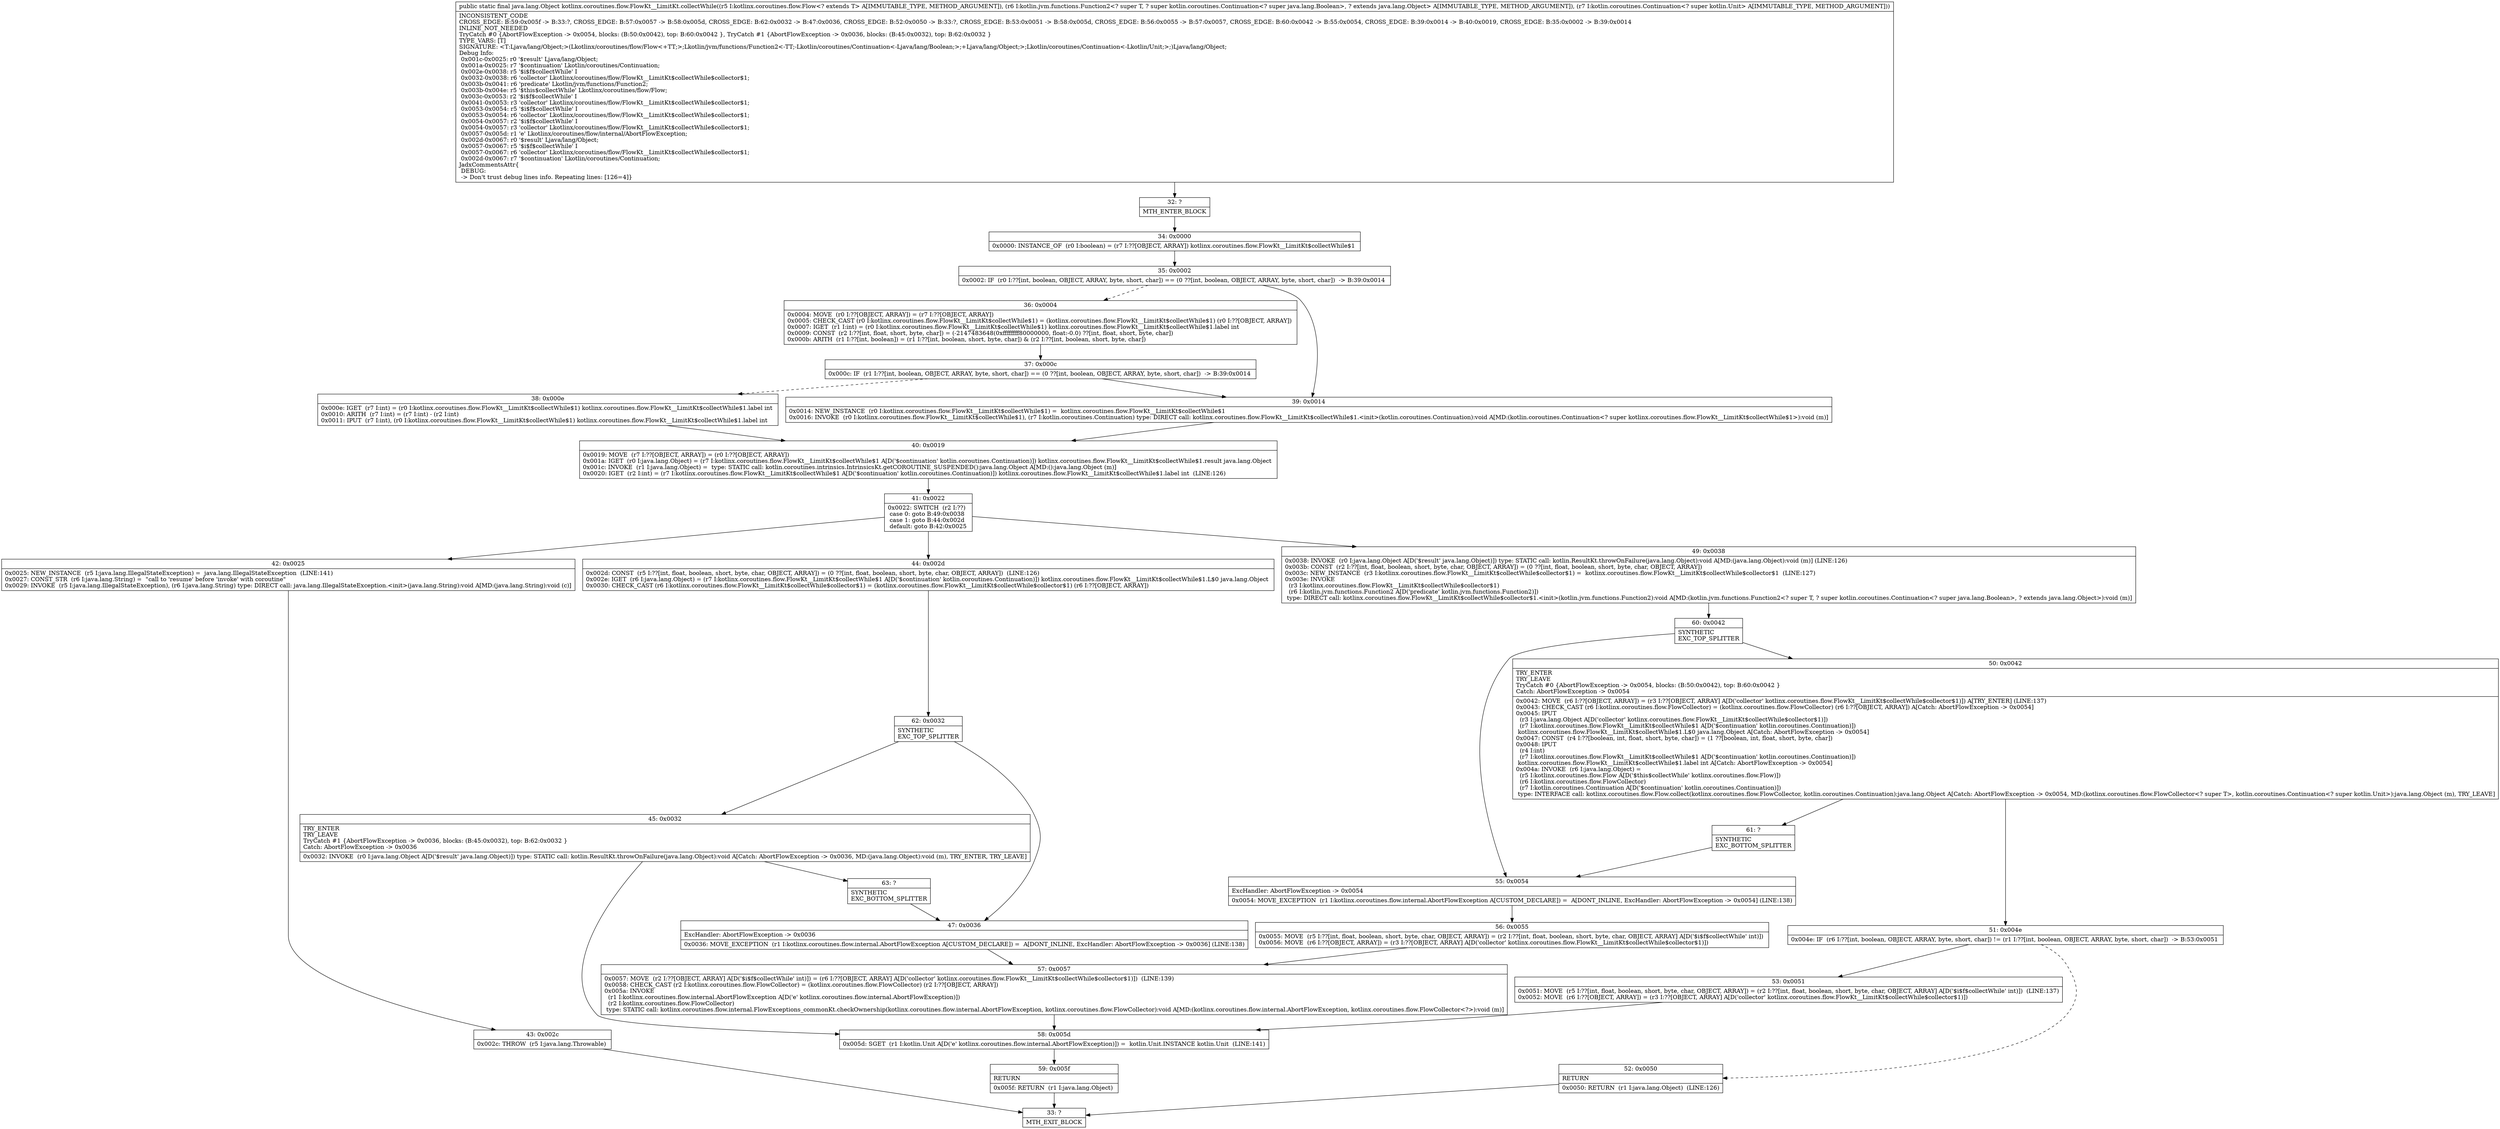 digraph "CFG forkotlinx.coroutines.flow.FlowKt__LimitKt.collectWhile(Lkotlinx\/coroutines\/flow\/Flow;Lkotlin\/jvm\/functions\/Function2;Lkotlin\/coroutines\/Continuation;)Ljava\/lang\/Object;" {
Node_32 [shape=record,label="{32\:\ ?|MTH_ENTER_BLOCK\l}"];
Node_34 [shape=record,label="{34\:\ 0x0000|0x0000: INSTANCE_OF  (r0 I:boolean) = (r7 I:??[OBJECT, ARRAY]) kotlinx.coroutines.flow.FlowKt__LimitKt$collectWhile$1 \l}"];
Node_35 [shape=record,label="{35\:\ 0x0002|0x0002: IF  (r0 I:??[int, boolean, OBJECT, ARRAY, byte, short, char]) == (0 ??[int, boolean, OBJECT, ARRAY, byte, short, char])  \-\> B:39:0x0014 \l}"];
Node_36 [shape=record,label="{36\:\ 0x0004|0x0004: MOVE  (r0 I:??[OBJECT, ARRAY]) = (r7 I:??[OBJECT, ARRAY]) \l0x0005: CHECK_CAST (r0 I:kotlinx.coroutines.flow.FlowKt__LimitKt$collectWhile$1) = (kotlinx.coroutines.flow.FlowKt__LimitKt$collectWhile$1) (r0 I:??[OBJECT, ARRAY]) \l0x0007: IGET  (r1 I:int) = (r0 I:kotlinx.coroutines.flow.FlowKt__LimitKt$collectWhile$1) kotlinx.coroutines.flow.FlowKt__LimitKt$collectWhile$1.label int \l0x0009: CONST  (r2 I:??[int, float, short, byte, char]) = (\-2147483648(0xffffffff80000000, float:\-0.0) ??[int, float, short, byte, char]) \l0x000b: ARITH  (r1 I:??[int, boolean]) = (r1 I:??[int, boolean, short, byte, char]) & (r2 I:??[int, boolean, short, byte, char]) \l}"];
Node_37 [shape=record,label="{37\:\ 0x000c|0x000c: IF  (r1 I:??[int, boolean, OBJECT, ARRAY, byte, short, char]) == (0 ??[int, boolean, OBJECT, ARRAY, byte, short, char])  \-\> B:39:0x0014 \l}"];
Node_38 [shape=record,label="{38\:\ 0x000e|0x000e: IGET  (r7 I:int) = (r0 I:kotlinx.coroutines.flow.FlowKt__LimitKt$collectWhile$1) kotlinx.coroutines.flow.FlowKt__LimitKt$collectWhile$1.label int \l0x0010: ARITH  (r7 I:int) = (r7 I:int) \- (r2 I:int) \l0x0011: IPUT  (r7 I:int), (r0 I:kotlinx.coroutines.flow.FlowKt__LimitKt$collectWhile$1) kotlinx.coroutines.flow.FlowKt__LimitKt$collectWhile$1.label int \l}"];
Node_40 [shape=record,label="{40\:\ 0x0019|0x0019: MOVE  (r7 I:??[OBJECT, ARRAY]) = (r0 I:??[OBJECT, ARRAY]) \l0x001a: IGET  (r0 I:java.lang.Object) = (r7 I:kotlinx.coroutines.flow.FlowKt__LimitKt$collectWhile$1 A[D('$continuation' kotlin.coroutines.Continuation)]) kotlinx.coroutines.flow.FlowKt__LimitKt$collectWhile$1.result java.lang.Object \l0x001c: INVOKE  (r1 I:java.lang.Object) =  type: STATIC call: kotlin.coroutines.intrinsics.IntrinsicsKt.getCOROUTINE_SUSPENDED():java.lang.Object A[MD:():java.lang.Object (m)]\l0x0020: IGET  (r2 I:int) = (r7 I:kotlinx.coroutines.flow.FlowKt__LimitKt$collectWhile$1 A[D('$continuation' kotlin.coroutines.Continuation)]) kotlinx.coroutines.flow.FlowKt__LimitKt$collectWhile$1.label int  (LINE:126)\l}"];
Node_41 [shape=record,label="{41\:\ 0x0022|0x0022: SWITCH  (r2 I:??)\l case 0: goto B:49:0x0038\l case 1: goto B:44:0x002d\l default: goto B:42:0x0025 \l}"];
Node_42 [shape=record,label="{42\:\ 0x0025|0x0025: NEW_INSTANCE  (r5 I:java.lang.IllegalStateException) =  java.lang.IllegalStateException  (LINE:141)\l0x0027: CONST_STR  (r6 I:java.lang.String) =  \"call to 'resume' before 'invoke' with coroutine\" \l0x0029: INVOKE  (r5 I:java.lang.IllegalStateException), (r6 I:java.lang.String) type: DIRECT call: java.lang.IllegalStateException.\<init\>(java.lang.String):void A[MD:(java.lang.String):void (c)]\l}"];
Node_43 [shape=record,label="{43\:\ 0x002c|0x002c: THROW  (r5 I:java.lang.Throwable) \l}"];
Node_33 [shape=record,label="{33\:\ ?|MTH_EXIT_BLOCK\l}"];
Node_44 [shape=record,label="{44\:\ 0x002d|0x002d: CONST  (r5 I:??[int, float, boolean, short, byte, char, OBJECT, ARRAY]) = (0 ??[int, float, boolean, short, byte, char, OBJECT, ARRAY])  (LINE:126)\l0x002e: IGET  (r6 I:java.lang.Object) = (r7 I:kotlinx.coroutines.flow.FlowKt__LimitKt$collectWhile$1 A[D('$continuation' kotlin.coroutines.Continuation)]) kotlinx.coroutines.flow.FlowKt__LimitKt$collectWhile$1.L$0 java.lang.Object \l0x0030: CHECK_CAST (r6 I:kotlinx.coroutines.flow.FlowKt__LimitKt$collectWhile$collector$1) = (kotlinx.coroutines.flow.FlowKt__LimitKt$collectWhile$collector$1) (r6 I:??[OBJECT, ARRAY]) \l}"];
Node_62 [shape=record,label="{62\:\ 0x0032|SYNTHETIC\lEXC_TOP_SPLITTER\l}"];
Node_45 [shape=record,label="{45\:\ 0x0032|TRY_ENTER\lTRY_LEAVE\lTryCatch #1 \{AbortFlowException \-\> 0x0036, blocks: (B:45:0x0032), top: B:62:0x0032 \}\lCatch: AbortFlowException \-\> 0x0036\l|0x0032: INVOKE  (r0 I:java.lang.Object A[D('$result' java.lang.Object)]) type: STATIC call: kotlin.ResultKt.throwOnFailure(java.lang.Object):void A[Catch: AbortFlowException \-\> 0x0036, MD:(java.lang.Object):void (m), TRY_ENTER, TRY_LEAVE]\l}"];
Node_58 [shape=record,label="{58\:\ 0x005d|0x005d: SGET  (r1 I:kotlin.Unit A[D('e' kotlinx.coroutines.flow.internal.AbortFlowException)]) =  kotlin.Unit.INSTANCE kotlin.Unit  (LINE:141)\l}"];
Node_59 [shape=record,label="{59\:\ 0x005f|RETURN\l|0x005f: RETURN  (r1 I:java.lang.Object) \l}"];
Node_63 [shape=record,label="{63\:\ ?|SYNTHETIC\lEXC_BOTTOM_SPLITTER\l}"];
Node_47 [shape=record,label="{47\:\ 0x0036|ExcHandler: AbortFlowException \-\> 0x0036\l|0x0036: MOVE_EXCEPTION  (r1 I:kotlinx.coroutines.flow.internal.AbortFlowException A[CUSTOM_DECLARE]) =  A[DONT_INLINE, ExcHandler: AbortFlowException \-\> 0x0036] (LINE:138)\l}"];
Node_57 [shape=record,label="{57\:\ 0x0057|0x0057: MOVE  (r2 I:??[OBJECT, ARRAY] A[D('$i$f$collectWhile' int)]) = (r6 I:??[OBJECT, ARRAY] A[D('collector' kotlinx.coroutines.flow.FlowKt__LimitKt$collectWhile$collector$1)])  (LINE:139)\l0x0058: CHECK_CAST (r2 I:kotlinx.coroutines.flow.FlowCollector) = (kotlinx.coroutines.flow.FlowCollector) (r2 I:??[OBJECT, ARRAY]) \l0x005a: INVOKE  \l  (r1 I:kotlinx.coroutines.flow.internal.AbortFlowException A[D('e' kotlinx.coroutines.flow.internal.AbortFlowException)])\l  (r2 I:kotlinx.coroutines.flow.FlowCollector)\l type: STATIC call: kotlinx.coroutines.flow.internal.FlowExceptions_commonKt.checkOwnership(kotlinx.coroutines.flow.internal.AbortFlowException, kotlinx.coroutines.flow.FlowCollector):void A[MD:(kotlinx.coroutines.flow.internal.AbortFlowException, kotlinx.coroutines.flow.FlowCollector\<?\>):void (m)]\l}"];
Node_49 [shape=record,label="{49\:\ 0x0038|0x0038: INVOKE  (r0 I:java.lang.Object A[D('$result' java.lang.Object)]) type: STATIC call: kotlin.ResultKt.throwOnFailure(java.lang.Object):void A[MD:(java.lang.Object):void (m)] (LINE:126)\l0x003b: CONST  (r2 I:??[int, float, boolean, short, byte, char, OBJECT, ARRAY]) = (0 ??[int, float, boolean, short, byte, char, OBJECT, ARRAY]) \l0x003c: NEW_INSTANCE  (r3 I:kotlinx.coroutines.flow.FlowKt__LimitKt$collectWhile$collector$1) =  kotlinx.coroutines.flow.FlowKt__LimitKt$collectWhile$collector$1  (LINE:127)\l0x003e: INVOKE  \l  (r3 I:kotlinx.coroutines.flow.FlowKt__LimitKt$collectWhile$collector$1)\l  (r6 I:kotlin.jvm.functions.Function2 A[D('predicate' kotlin.jvm.functions.Function2)])\l type: DIRECT call: kotlinx.coroutines.flow.FlowKt__LimitKt$collectWhile$collector$1.\<init\>(kotlin.jvm.functions.Function2):void A[MD:(kotlin.jvm.functions.Function2\<? super T, ? super kotlin.coroutines.Continuation\<? super java.lang.Boolean\>, ? extends java.lang.Object\>):void (m)]\l}"];
Node_60 [shape=record,label="{60\:\ 0x0042|SYNTHETIC\lEXC_TOP_SPLITTER\l}"];
Node_50 [shape=record,label="{50\:\ 0x0042|TRY_ENTER\lTRY_LEAVE\lTryCatch #0 \{AbortFlowException \-\> 0x0054, blocks: (B:50:0x0042), top: B:60:0x0042 \}\lCatch: AbortFlowException \-\> 0x0054\l|0x0042: MOVE  (r6 I:??[OBJECT, ARRAY]) = (r3 I:??[OBJECT, ARRAY] A[D('collector' kotlinx.coroutines.flow.FlowKt__LimitKt$collectWhile$collector$1)]) A[TRY_ENTER] (LINE:137)\l0x0043: CHECK_CAST (r6 I:kotlinx.coroutines.flow.FlowCollector) = (kotlinx.coroutines.flow.FlowCollector) (r6 I:??[OBJECT, ARRAY]) A[Catch: AbortFlowException \-\> 0x0054]\l0x0045: IPUT  \l  (r3 I:java.lang.Object A[D('collector' kotlinx.coroutines.flow.FlowKt__LimitKt$collectWhile$collector$1)])\l  (r7 I:kotlinx.coroutines.flow.FlowKt__LimitKt$collectWhile$1 A[D('$continuation' kotlin.coroutines.Continuation)])\l kotlinx.coroutines.flow.FlowKt__LimitKt$collectWhile$1.L$0 java.lang.Object A[Catch: AbortFlowException \-\> 0x0054]\l0x0047: CONST  (r4 I:??[boolean, int, float, short, byte, char]) = (1 ??[boolean, int, float, short, byte, char]) \l0x0048: IPUT  \l  (r4 I:int)\l  (r7 I:kotlinx.coroutines.flow.FlowKt__LimitKt$collectWhile$1 A[D('$continuation' kotlin.coroutines.Continuation)])\l kotlinx.coroutines.flow.FlowKt__LimitKt$collectWhile$1.label int A[Catch: AbortFlowException \-\> 0x0054]\l0x004a: INVOKE  (r6 I:java.lang.Object) = \l  (r5 I:kotlinx.coroutines.flow.Flow A[D('$this$collectWhile' kotlinx.coroutines.flow.Flow)])\l  (r6 I:kotlinx.coroutines.flow.FlowCollector)\l  (r7 I:kotlin.coroutines.Continuation A[D('$continuation' kotlin.coroutines.Continuation)])\l type: INTERFACE call: kotlinx.coroutines.flow.Flow.collect(kotlinx.coroutines.flow.FlowCollector, kotlin.coroutines.Continuation):java.lang.Object A[Catch: AbortFlowException \-\> 0x0054, MD:(kotlinx.coroutines.flow.FlowCollector\<? super T\>, kotlin.coroutines.Continuation\<? super kotlin.Unit\>):java.lang.Object (m), TRY_LEAVE]\l}"];
Node_51 [shape=record,label="{51\:\ 0x004e|0x004e: IF  (r6 I:??[int, boolean, OBJECT, ARRAY, byte, short, char]) != (r1 I:??[int, boolean, OBJECT, ARRAY, byte, short, char])  \-\> B:53:0x0051 \l}"];
Node_52 [shape=record,label="{52\:\ 0x0050|RETURN\l|0x0050: RETURN  (r1 I:java.lang.Object)  (LINE:126)\l}"];
Node_53 [shape=record,label="{53\:\ 0x0051|0x0051: MOVE  (r5 I:??[int, float, boolean, short, byte, char, OBJECT, ARRAY]) = (r2 I:??[int, float, boolean, short, byte, char, OBJECT, ARRAY] A[D('$i$f$collectWhile' int)])  (LINE:137)\l0x0052: MOVE  (r6 I:??[OBJECT, ARRAY]) = (r3 I:??[OBJECT, ARRAY] A[D('collector' kotlinx.coroutines.flow.FlowKt__LimitKt$collectWhile$collector$1)]) \l}"];
Node_61 [shape=record,label="{61\:\ ?|SYNTHETIC\lEXC_BOTTOM_SPLITTER\l}"];
Node_55 [shape=record,label="{55\:\ 0x0054|ExcHandler: AbortFlowException \-\> 0x0054\l|0x0054: MOVE_EXCEPTION  (r1 I:kotlinx.coroutines.flow.internal.AbortFlowException A[CUSTOM_DECLARE]) =  A[DONT_INLINE, ExcHandler: AbortFlowException \-\> 0x0054] (LINE:138)\l}"];
Node_56 [shape=record,label="{56\:\ 0x0055|0x0055: MOVE  (r5 I:??[int, float, boolean, short, byte, char, OBJECT, ARRAY]) = (r2 I:??[int, float, boolean, short, byte, char, OBJECT, ARRAY] A[D('$i$f$collectWhile' int)]) \l0x0056: MOVE  (r6 I:??[OBJECT, ARRAY]) = (r3 I:??[OBJECT, ARRAY] A[D('collector' kotlinx.coroutines.flow.FlowKt__LimitKt$collectWhile$collector$1)]) \l}"];
Node_39 [shape=record,label="{39\:\ 0x0014|0x0014: NEW_INSTANCE  (r0 I:kotlinx.coroutines.flow.FlowKt__LimitKt$collectWhile$1) =  kotlinx.coroutines.flow.FlowKt__LimitKt$collectWhile$1 \l0x0016: INVOKE  (r0 I:kotlinx.coroutines.flow.FlowKt__LimitKt$collectWhile$1), (r7 I:kotlin.coroutines.Continuation) type: DIRECT call: kotlinx.coroutines.flow.FlowKt__LimitKt$collectWhile$1.\<init\>(kotlin.coroutines.Continuation):void A[MD:(kotlin.coroutines.Continuation\<? super kotlinx.coroutines.flow.FlowKt__LimitKt$collectWhile$1\>):void (m)]\l}"];
MethodNode[shape=record,label="{public static final java.lang.Object kotlinx.coroutines.flow.FlowKt__LimitKt.collectWhile((r5 I:kotlinx.coroutines.flow.Flow\<? extends T\> A[IMMUTABLE_TYPE, METHOD_ARGUMENT]), (r6 I:kotlin.jvm.functions.Function2\<? super T, ? super kotlin.coroutines.Continuation\<? super java.lang.Boolean\>, ? extends java.lang.Object\> A[IMMUTABLE_TYPE, METHOD_ARGUMENT]), (r7 I:kotlin.coroutines.Continuation\<? super kotlin.Unit\> A[IMMUTABLE_TYPE, METHOD_ARGUMENT]))  | INCONSISTENT_CODE\lCROSS_EDGE: B:59:0x005f \-\> B:33:?, CROSS_EDGE: B:57:0x0057 \-\> B:58:0x005d, CROSS_EDGE: B:62:0x0032 \-\> B:47:0x0036, CROSS_EDGE: B:52:0x0050 \-\> B:33:?, CROSS_EDGE: B:53:0x0051 \-\> B:58:0x005d, CROSS_EDGE: B:56:0x0055 \-\> B:57:0x0057, CROSS_EDGE: B:60:0x0042 \-\> B:55:0x0054, CROSS_EDGE: B:39:0x0014 \-\> B:40:0x0019, CROSS_EDGE: B:35:0x0002 \-\> B:39:0x0014\lINLINE_NOT_NEEDED\lTryCatch #0 \{AbortFlowException \-\> 0x0054, blocks: (B:50:0x0042), top: B:60:0x0042 \}, TryCatch #1 \{AbortFlowException \-\> 0x0036, blocks: (B:45:0x0032), top: B:62:0x0032 \}\lTYPE_VARS: [T]\lSIGNATURE: \<T:Ljava\/lang\/Object;\>(Lkotlinx\/coroutines\/flow\/Flow\<+TT;\>;Lkotlin\/jvm\/functions\/Function2\<\-TT;\-Lkotlin\/coroutines\/Continuation\<\-Ljava\/lang\/Boolean;\>;+Ljava\/lang\/Object;\>;Lkotlin\/coroutines\/Continuation\<\-Lkotlin\/Unit;\>;)Ljava\/lang\/Object;\lDebug Info:\l  0x001c\-0x0025: r0 '$result' Ljava\/lang\/Object;\l  0x001a\-0x0025: r7 '$continuation' Lkotlin\/coroutines\/Continuation;\l  0x002e\-0x0038: r5 '$i$f$collectWhile' I\l  0x0032\-0x0038: r6 'collector' Lkotlinx\/coroutines\/flow\/FlowKt__LimitKt$collectWhile$collector$1;\l  0x003b\-0x0041: r6 'predicate' Lkotlin\/jvm\/functions\/Function2;\l  0x003b\-0x004e: r5 '$this$collectWhile' Lkotlinx\/coroutines\/flow\/Flow;\l  0x003c\-0x0053: r2 '$i$f$collectWhile' I\l  0x0041\-0x0053: r3 'collector' Lkotlinx\/coroutines\/flow\/FlowKt__LimitKt$collectWhile$collector$1;\l  0x0053\-0x0054: r5 '$i$f$collectWhile' I\l  0x0053\-0x0054: r6 'collector' Lkotlinx\/coroutines\/flow\/FlowKt__LimitKt$collectWhile$collector$1;\l  0x0054\-0x0057: r2 '$i$f$collectWhile' I\l  0x0054\-0x0057: r3 'collector' Lkotlinx\/coroutines\/flow\/FlowKt__LimitKt$collectWhile$collector$1;\l  0x0057\-0x005d: r1 'e' Lkotlinx\/coroutines\/flow\/internal\/AbortFlowException;\l  0x002d\-0x0067: r0 '$result' Ljava\/lang\/Object;\l  0x0057\-0x0067: r5 '$i$f$collectWhile' I\l  0x0057\-0x0067: r6 'collector' Lkotlinx\/coroutines\/flow\/FlowKt__LimitKt$collectWhile$collector$1;\l  0x002d\-0x0067: r7 '$continuation' Lkotlin\/coroutines\/Continuation;\lJadxCommentsAttr\{\l DEBUG: \l \-\> Don't trust debug lines info. Repeating lines: [126=4]\}\l}"];
MethodNode -> Node_32;Node_32 -> Node_34;
Node_34 -> Node_35;
Node_35 -> Node_36[style=dashed];
Node_35 -> Node_39;
Node_36 -> Node_37;
Node_37 -> Node_38[style=dashed];
Node_37 -> Node_39;
Node_38 -> Node_40;
Node_40 -> Node_41;
Node_41 -> Node_42;
Node_41 -> Node_44;
Node_41 -> Node_49;
Node_42 -> Node_43;
Node_43 -> Node_33;
Node_44 -> Node_62;
Node_62 -> Node_45;
Node_62 -> Node_47;
Node_45 -> Node_58;
Node_45 -> Node_63;
Node_58 -> Node_59;
Node_59 -> Node_33;
Node_63 -> Node_47;
Node_47 -> Node_57;
Node_57 -> Node_58;
Node_49 -> Node_60;
Node_60 -> Node_50;
Node_60 -> Node_55;
Node_50 -> Node_51;
Node_50 -> Node_61;
Node_51 -> Node_52[style=dashed];
Node_51 -> Node_53;
Node_52 -> Node_33;
Node_53 -> Node_58;
Node_61 -> Node_55;
Node_55 -> Node_56;
Node_56 -> Node_57;
Node_39 -> Node_40;
}

